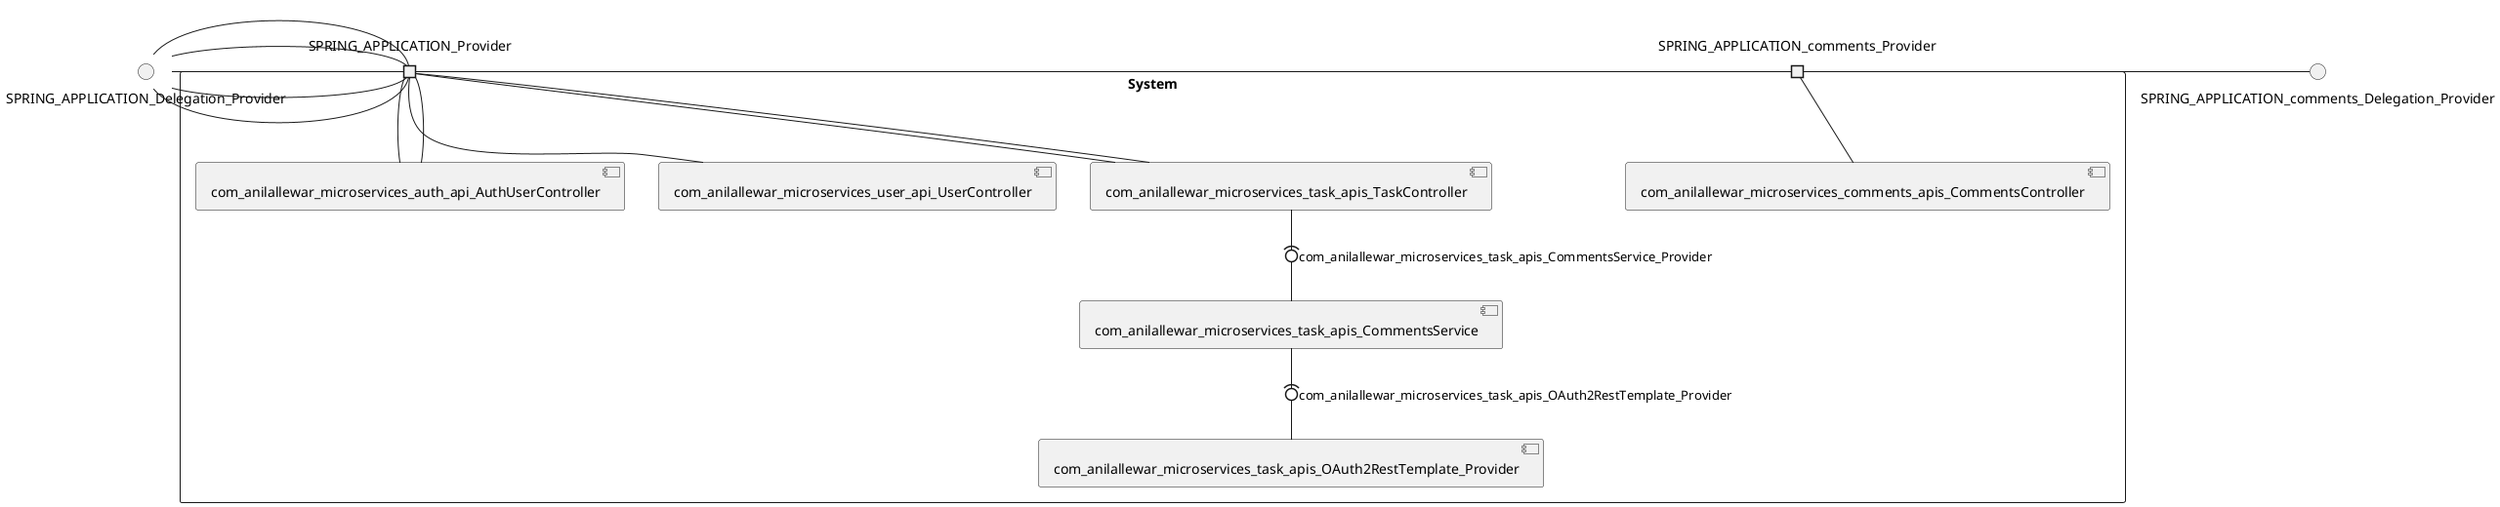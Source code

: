 @startuml
skinparam fixCircleLabelOverlapping true
skinparam componentStyle uml2
() SPRING_APPLICATION_Delegation_Provider
() SPRING_APPLICATION_comments_Delegation_Provider
rectangle System {
[com_anilallewar_microservices_auth_api_AuthUserController] [[anilallewar-microservices-basics-spring-boot.repository#_9q5RisoUEe6tnpEKEtfpeg]]
[com_anilallewar_microservices_comments_apis_CommentsController] [[anilallewar-microservices-basics-spring-boot.repository#_9q5RisoUEe6tnpEKEtfpeg]]
[com_anilallewar_microservices_task_apis_CommentsService] [[anilallewar-microservices-basics-spring-boot.repository#_9q5RisoUEe6tnpEKEtfpeg]]
[com_anilallewar_microservices_task_apis_OAuth2RestTemplate_Provider] [[anilallewar-microservices-basics-spring-boot.repository#_9q5RisoUEe6tnpEKEtfpeg]]
[com_anilallewar_microservices_task_apis_TaskController] [[anilallewar-microservices-basics-spring-boot.repository#_9q5RisoUEe6tnpEKEtfpeg]]
[com_anilallewar_microservices_user_api_UserController] [[anilallewar-microservices-basics-spring-boot.repository#_9q5RisoUEe6tnpEKEtfpeg]]
port SPRING_APPLICATION_Provider
SPRING_APPLICATION_Delegation_Provider - SPRING_APPLICATION_Provider
SPRING_APPLICATION_Provider - [com_anilallewar_microservices_auth_api_AuthUserController]
port SPRING_APPLICATION_Provider
SPRING_APPLICATION_Delegation_Provider - SPRING_APPLICATION_Provider
SPRING_APPLICATION_Provider - [com_anilallewar_microservices_user_api_UserController]
port SPRING_APPLICATION_Provider
SPRING_APPLICATION_Delegation_Provider - SPRING_APPLICATION_Provider
SPRING_APPLICATION_Provider - [com_anilallewar_microservices_task_apis_TaskController]
port SPRING_APPLICATION_Provider
SPRING_APPLICATION_Delegation_Provider - SPRING_APPLICATION_Provider
SPRING_APPLICATION_Provider - [com_anilallewar_microservices_auth_api_AuthUserController]
port SPRING_APPLICATION_Provider
SPRING_APPLICATION_Delegation_Provider - SPRING_APPLICATION_Provider
SPRING_APPLICATION_Provider - [com_anilallewar_microservices_task_apis_TaskController]
port SPRING_APPLICATION_comments_Provider
SPRING_APPLICATION_comments_Delegation_Provider - SPRING_APPLICATION_comments_Provider
SPRING_APPLICATION_comments_Provider - [com_anilallewar_microservices_comments_apis_CommentsController]
[com_anilallewar_microservices_task_apis_TaskController] -(0- [com_anilallewar_microservices_task_apis_CommentsService] : com_anilallewar_microservices_task_apis_CommentsService_Provider
[com_anilallewar_microservices_task_apis_CommentsService] -(0- [com_anilallewar_microservices_task_apis_OAuth2RestTemplate_Provider] : com_anilallewar_microservices_task_apis_OAuth2RestTemplate_Provider
}

@enduml
